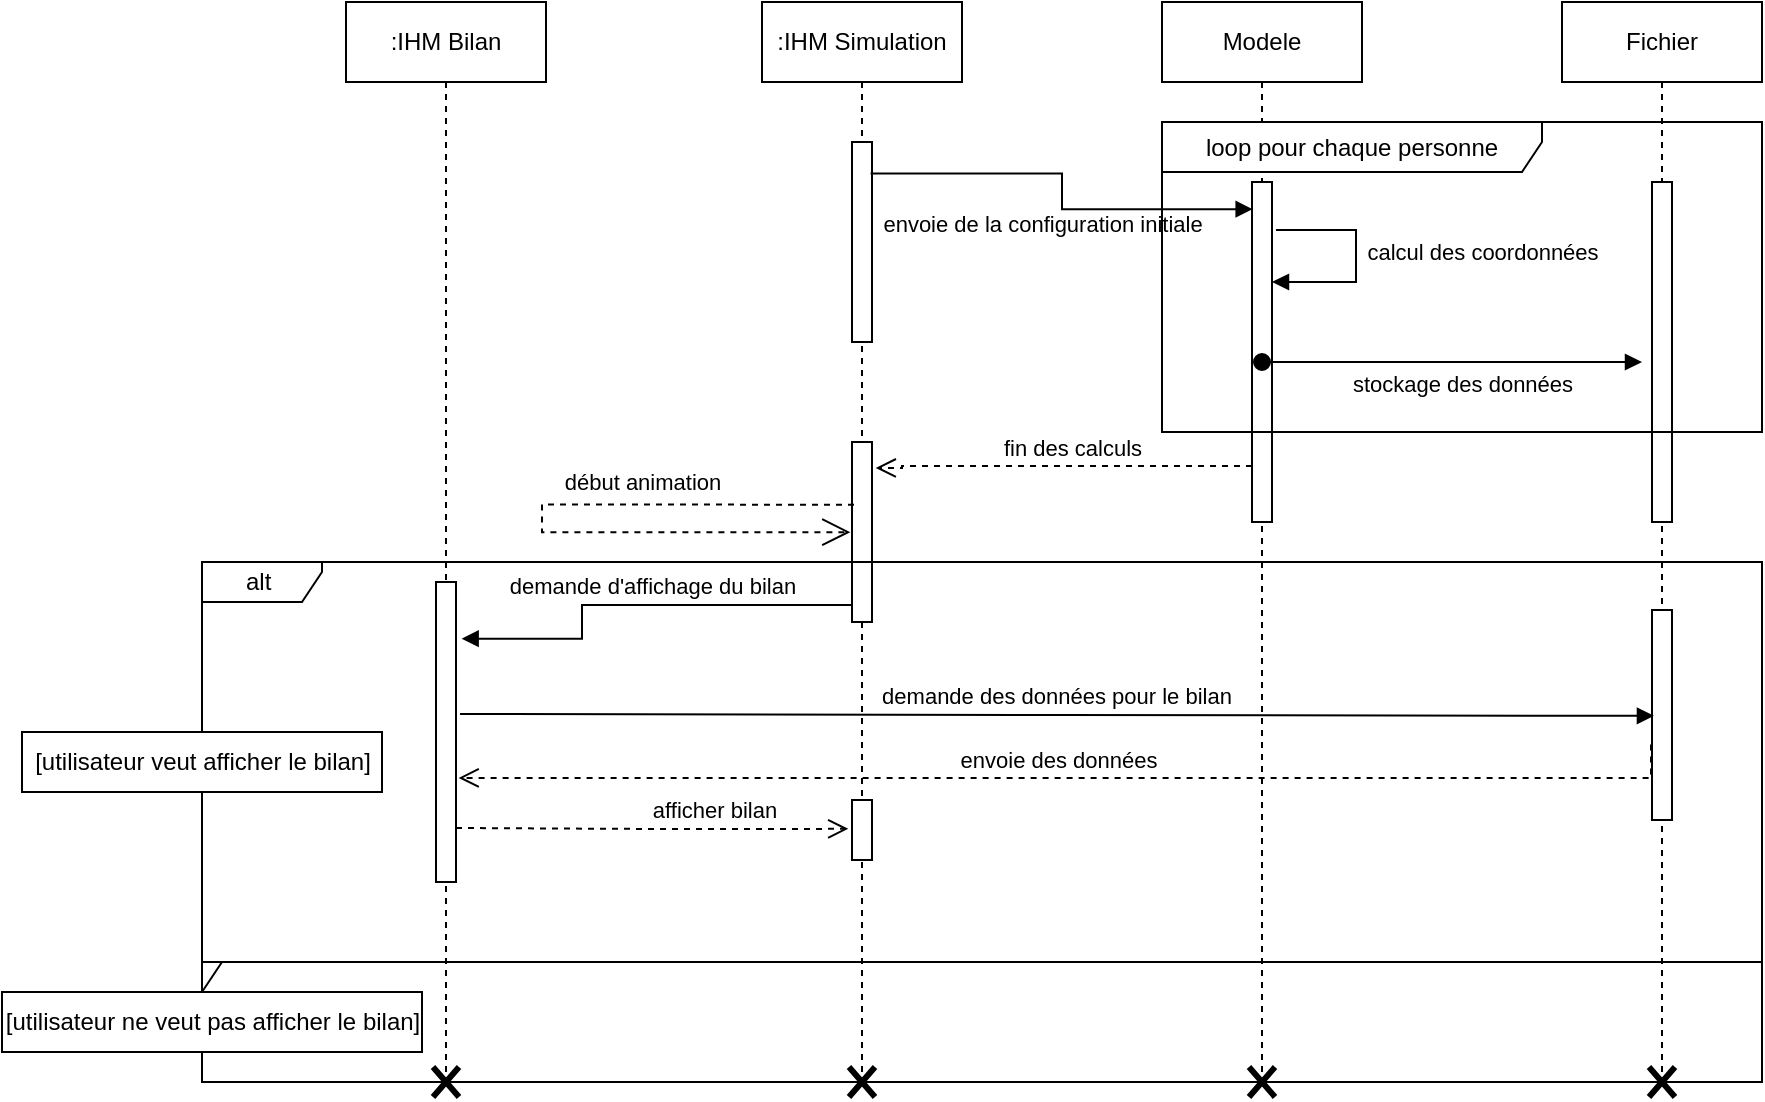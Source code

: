 <mxfile version="15.4.0" type="device"><diagram id="C5RBs43oDa-KdzZeNtuy" name="Page-1"><mxGraphModel dx="982" dy="563" grid="1" gridSize="10" guides="1" tooltips="1" connect="1" arrows="1" fold="1" page="1" pageScale="1" pageWidth="827" pageHeight="1169" math="0" shadow="0"><root><mxCell id="WIyWlLk6GJQsqaUBKTNV-0"/><mxCell id="WIyWlLk6GJQsqaUBKTNV-1" parent="WIyWlLk6GJQsqaUBKTNV-0"/><mxCell id="RIWpIvvkd0W6Hmma8yle-0" value=":IHM Bilan" style="shape=umlLifeline;perimeter=lifelinePerimeter;whiteSpace=wrap;html=1;container=1;collapsible=0;recursiveResize=0;outlineConnect=0;" parent="WIyWlLk6GJQsqaUBKTNV-1" vertex="1"><mxGeometry x="272" y="20" width="100" height="540" as="geometry"/></mxCell><mxCell id="RIWpIvvkd0W6Hmma8yle-41" value="" style="html=1;points=[];perimeter=orthogonalPerimeter;" parent="RIWpIvvkd0W6Hmma8yle-0" vertex="1"><mxGeometry x="45" y="290" width="10" height="150" as="geometry"/></mxCell><mxCell id="RIWpIvvkd0W6Hmma8yle-2" value=":IHM Simulation" style="shape=umlLifeline;perimeter=lifelinePerimeter;whiteSpace=wrap;html=1;container=1;collapsible=0;recursiveResize=0;outlineConnect=0;" parent="WIyWlLk6GJQsqaUBKTNV-1" vertex="1"><mxGeometry x="480" y="20" width="100" height="540" as="geometry"/></mxCell><mxCell id="RIWpIvvkd0W6Hmma8yle-18" value="" style="html=1;points=[];perimeter=orthogonalPerimeter;" parent="RIWpIvvkd0W6Hmma8yle-2" vertex="1"><mxGeometry x="45" y="70" width="10" height="100" as="geometry"/></mxCell><mxCell id="RIWpIvvkd0W6Hmma8yle-36" value="" style="html=1;points=[];perimeter=orthogonalPerimeter;" parent="RIWpIvvkd0W6Hmma8yle-2" vertex="1"><mxGeometry x="45" y="220" width="10" height="90" as="geometry"/></mxCell><mxCell id="aqLXOmIvCAPoj2zhWkg1-0" value="" style="html=1;points=[];perimeter=orthogonalPerimeter;" vertex="1" parent="RIWpIvvkd0W6Hmma8yle-2"><mxGeometry x="45" y="399" width="10" height="30" as="geometry"/></mxCell><mxCell id="aqLXOmIvCAPoj2zhWkg1-1" value="début animation" style="endArrow=open;endSize=12;dashed=1;html=1;rounded=0;edgeStyle=orthogonalEdgeStyle;exitX=0.1;exitY=0.348;exitDx=0;exitDy=0;exitPerimeter=0;entryX=-0.081;entryY=0.501;entryDx=0;entryDy=0;entryPerimeter=0;" edge="1" parent="RIWpIvvkd0W6Hmma8yle-2" source="RIWpIvvkd0W6Hmma8yle-36" target="RIWpIvvkd0W6Hmma8yle-36"><mxGeometry x="-0.346" y="-11" width="160" relative="1" as="geometry"><mxPoint x="140" y="260" as="sourcePoint"/><mxPoint x="20" y="265" as="targetPoint"/><Array as="points"><mxPoint x="-110" y="251"/><mxPoint x="-110" y="265"/></Array><mxPoint as="offset"/></mxGeometry></mxCell><mxCell id="RIWpIvvkd0W6Hmma8yle-3" value="Fichier" style="shape=umlLifeline;perimeter=lifelinePerimeter;whiteSpace=wrap;html=1;container=1;collapsible=0;recursiveResize=0;outlineConnect=0;" parent="WIyWlLk6GJQsqaUBKTNV-1" vertex="1"><mxGeometry x="880" y="20" width="100" height="540" as="geometry"/></mxCell><mxCell id="RIWpIvvkd0W6Hmma8yle-30" value="" style="html=1;points=[];perimeter=orthogonalPerimeter;" parent="RIWpIvvkd0W6Hmma8yle-3" vertex="1"><mxGeometry x="45" y="90" width="10" height="170" as="geometry"/></mxCell><mxCell id="RIWpIvvkd0W6Hmma8yle-48" value="" style="html=1;points=[];perimeter=orthogonalPerimeter;" parent="RIWpIvvkd0W6Hmma8yle-3" vertex="1"><mxGeometry x="45" y="304" width="10" height="105" as="geometry"/></mxCell><mxCell id="RIWpIvvkd0W6Hmma8yle-4" value="Modele" style="shape=umlLifeline;perimeter=lifelinePerimeter;whiteSpace=wrap;html=1;container=1;collapsible=0;recursiveResize=0;outlineConnect=0;" parent="WIyWlLk6GJQsqaUBKTNV-1" vertex="1"><mxGeometry x="680" y="20" width="100" height="540" as="geometry"/></mxCell><mxCell id="RIWpIvvkd0W6Hmma8yle-22" value="" style="html=1;points=[];perimeter=orthogonalPerimeter;" parent="RIWpIvvkd0W6Hmma8yle-4" vertex="1"><mxGeometry x="45" y="90" width="10" height="170" as="geometry"/></mxCell><mxCell id="RIWpIvvkd0W6Hmma8yle-28" value="calcul des coordonnées" style="html=1;verticalAlign=bottom;endArrow=block;rounded=0;edgeStyle=orthogonalEdgeStyle;" parent="RIWpIvvkd0W6Hmma8yle-4" target="RIWpIvvkd0W6Hmma8yle-22" edge="1"><mxGeometry x="0.107" y="63" width="80" relative="1" as="geometry"><mxPoint x="57" y="114" as="sourcePoint"/><mxPoint x="120" y="160" as="targetPoint"/><Array as="points"><mxPoint x="97" y="114"/><mxPoint x="97" y="140"/></Array><mxPoint as="offset"/></mxGeometry></mxCell><mxCell id="RIWpIvvkd0W6Hmma8yle-23" value="envoie de la configuration initiale" style="html=1;verticalAlign=bottom;endArrow=block;rounded=0;edgeStyle=orthogonalEdgeStyle;exitX=0.929;exitY=0.157;exitDx=0;exitDy=0;exitPerimeter=0;entryX=0.033;entryY=0.08;entryDx=0;entryDy=0;entryPerimeter=0;" parent="WIyWlLk6GJQsqaUBKTNV-1" source="RIWpIvvkd0W6Hmma8yle-18" target="RIWpIvvkd0W6Hmma8yle-22" edge="1"><mxGeometry x="0.088" y="-19" relative="1" as="geometry"><mxPoint x="560" y="121" as="sourcePoint"/><mxPoint x="730" y="118" as="targetPoint"/><Array as="points"/><mxPoint x="-10" y="-3" as="offset"/></mxGeometry></mxCell><mxCell id="RIWpIvvkd0W6Hmma8yle-32" value="loop pour chaque personne" style="shape=umlFrame;whiteSpace=wrap;html=1;width=190;height=25;" parent="WIyWlLk6GJQsqaUBKTNV-1" vertex="1"><mxGeometry x="680" y="80" width="300" height="155" as="geometry"/></mxCell><mxCell id="RIWpIvvkd0W6Hmma8yle-34" value="stockage des données" style="html=1;verticalAlign=bottom;startArrow=oval;startFill=1;endArrow=block;startSize=8;rounded=0;edgeStyle=orthogonalEdgeStyle;" parent="WIyWlLk6GJQsqaUBKTNV-1" edge="1"><mxGeometry x="0.053" y="-20" width="60" relative="1" as="geometry"><mxPoint x="730" y="200" as="sourcePoint"/><mxPoint x="920" y="200" as="targetPoint"/><Array as="points"><mxPoint x="920" y="200"/></Array><mxPoint as="offset"/></mxGeometry></mxCell><mxCell id="RIWpIvvkd0W6Hmma8yle-38" value="fin des calculs" style="html=1;verticalAlign=bottom;endArrow=open;dashed=1;endSize=8;rounded=0;edgeStyle=orthogonalEdgeStyle;entryX=1.186;entryY=0.144;entryDx=0;entryDy=0;entryPerimeter=0;" parent="WIyWlLk6GJQsqaUBKTNV-1" target="RIWpIvvkd0W6Hmma8yle-36" edge="1"><mxGeometry x="-0.046" relative="1" as="geometry"><mxPoint x="725" y="252" as="sourcePoint"/><mxPoint x="550" y="263" as="targetPoint"/><Array as="points"><mxPoint x="550" y="252"/></Array><mxPoint as="offset"/></mxGeometry></mxCell><mxCell id="RIWpIvvkd0W6Hmma8yle-43" value="demande d'affichage du bilan" style="html=1;verticalAlign=bottom;endArrow=block;rounded=0;edgeStyle=orthogonalEdgeStyle;exitX=-0.014;exitY=0.805;exitDx=0;exitDy=0;exitPerimeter=0;entryX=1.283;entryY=0.129;entryDx=0;entryDy=0;entryPerimeter=0;" parent="WIyWlLk6GJQsqaUBKTNV-1" edge="1"><mxGeometry x="-0.055" width="80" relative="1" as="geometry"><mxPoint x="524.86" y="321.45" as="sourcePoint"/><mxPoint x="329.83" y="338.35" as="targetPoint"/><mxPoint as="offset"/><Array as="points"><mxPoint x="390" y="322"/><mxPoint x="390" y="338"/></Array></mxGeometry></mxCell><mxCell id="RIWpIvvkd0W6Hmma8yle-46" value="demande des données pour le bilan" style="html=1;verticalAlign=bottom;endArrow=block;rounded=0;edgeStyle=orthogonalEdgeStyle;exitX=1.2;exitY=0.38;exitDx=0;exitDy=0;exitPerimeter=0;entryX=0.097;entryY=0.504;entryDx=0;entryDy=0;entryPerimeter=0;" parent="WIyWlLk6GJQsqaUBKTNV-1" target="RIWpIvvkd0W6Hmma8yle-48" edge="1"><mxGeometry x="-0.003" width="80" relative="1" as="geometry"><mxPoint x="329" y="376.0" as="sourcePoint"/><mxPoint x="872" y="346" as="targetPoint"/><mxPoint as="offset"/></mxGeometry></mxCell><mxCell id="RIWpIvvkd0W6Hmma8yle-49" value="envoie des données" style="html=1;verticalAlign=bottom;endArrow=open;dashed=1;endSize=8;rounded=0;edgeStyle=orthogonalEdgeStyle;exitX=-0.05;exitY=0.64;exitDx=0;exitDy=0;exitPerimeter=0;entryX=1.131;entryY=0.593;entryDx=0;entryDy=0;entryPerimeter=0;" parent="WIyWlLk6GJQsqaUBKTNV-1" source="RIWpIvvkd0W6Hmma8yle-48" edge="1"><mxGeometry x="0.022" relative="1" as="geometry"><mxPoint x="520" y="439" as="sourcePoint"/><mxPoint x="328.31" y="407.95" as="targetPoint"/><Array as="points"><mxPoint x="925" y="408"/></Array><mxPoint as="offset"/></mxGeometry></mxCell><mxCell id="RIWpIvvkd0W6Hmma8yle-50" value="afficher bilan" style="html=1;verticalAlign=bottom;endArrow=open;dashed=1;endSize=8;rounded=0;edgeStyle=orthogonalEdgeStyle;exitX=1;exitY=0.76;exitDx=0;exitDy=0;exitPerimeter=0;entryX=-0.186;entryY=0.481;entryDx=0;entryDy=0;entryPerimeter=0;" parent="WIyWlLk6GJQsqaUBKTNV-1" target="aqLXOmIvCAPoj2zhWkg1-0" edge="1"><mxGeometry x="0.315" relative="1" as="geometry"><mxPoint x="327" y="433.0" as="sourcePoint"/><mxPoint x="260" y="449" as="targetPoint"/><mxPoint as="offset"/></mxGeometry></mxCell><mxCell id="GkC3QBvKh8zFRXg8PzPs-0" value="alt&amp;nbsp;" style="shape=umlFrame;whiteSpace=wrap;html=1;width=60;height=20;" parent="WIyWlLk6GJQsqaUBKTNV-1" vertex="1"><mxGeometry x="200" y="300" width="780" height="200" as="geometry"/></mxCell><mxCell id="aqLXOmIvCAPoj2zhWkg1-3" value="&lt;span&gt;[utilisateur veut afficher le bilan]&lt;/span&gt;" style="html=1;" vertex="1" parent="WIyWlLk6GJQsqaUBKTNV-1"><mxGeometry x="110" y="385" width="180" height="30" as="geometry"/></mxCell><mxCell id="aqLXOmIvCAPoj2zhWkg1-6" value="" style="shape=umlFrame;whiteSpace=wrap;html=1;width=10;height=15;" vertex="1" parent="WIyWlLk6GJQsqaUBKTNV-1"><mxGeometry x="200" y="500" width="780" height="60" as="geometry"/></mxCell><mxCell id="aqLXOmIvCAPoj2zhWkg1-7" value="&lt;span&gt;[utilisateur ne veut pas afficher le bilan]&lt;/span&gt;" style="html=1;" vertex="1" parent="WIyWlLk6GJQsqaUBKTNV-1"><mxGeometry x="100" y="515" width="210" height="30" as="geometry"/></mxCell><mxCell id="aqLXOmIvCAPoj2zhWkg1-9" value="" style="shape=umlDestroy;whiteSpace=wrap;html=1;strokeWidth=3;" vertex="1" parent="WIyWlLk6GJQsqaUBKTNV-1"><mxGeometry x="315.5" y="552.5" width="13" height="15" as="geometry"/></mxCell><mxCell id="aqLXOmIvCAPoj2zhWkg1-10" value="" style="shape=umlDestroy;whiteSpace=wrap;html=1;strokeWidth=3;" vertex="1" parent="WIyWlLk6GJQsqaUBKTNV-1"><mxGeometry x="523.5" y="552.5" width="13" height="15" as="geometry"/></mxCell><mxCell id="aqLXOmIvCAPoj2zhWkg1-11" value="" style="shape=umlDestroy;whiteSpace=wrap;html=1;strokeWidth=3;" vertex="1" parent="WIyWlLk6GJQsqaUBKTNV-1"><mxGeometry x="723.5" y="552.5" width="13" height="15" as="geometry"/></mxCell><mxCell id="aqLXOmIvCAPoj2zhWkg1-12" value="" style="shape=umlDestroy;whiteSpace=wrap;html=1;strokeWidth=3;" vertex="1" parent="WIyWlLk6GJQsqaUBKTNV-1"><mxGeometry x="923.5" y="552.5" width="13" height="15" as="geometry"/></mxCell></root></mxGraphModel></diagram></mxfile>